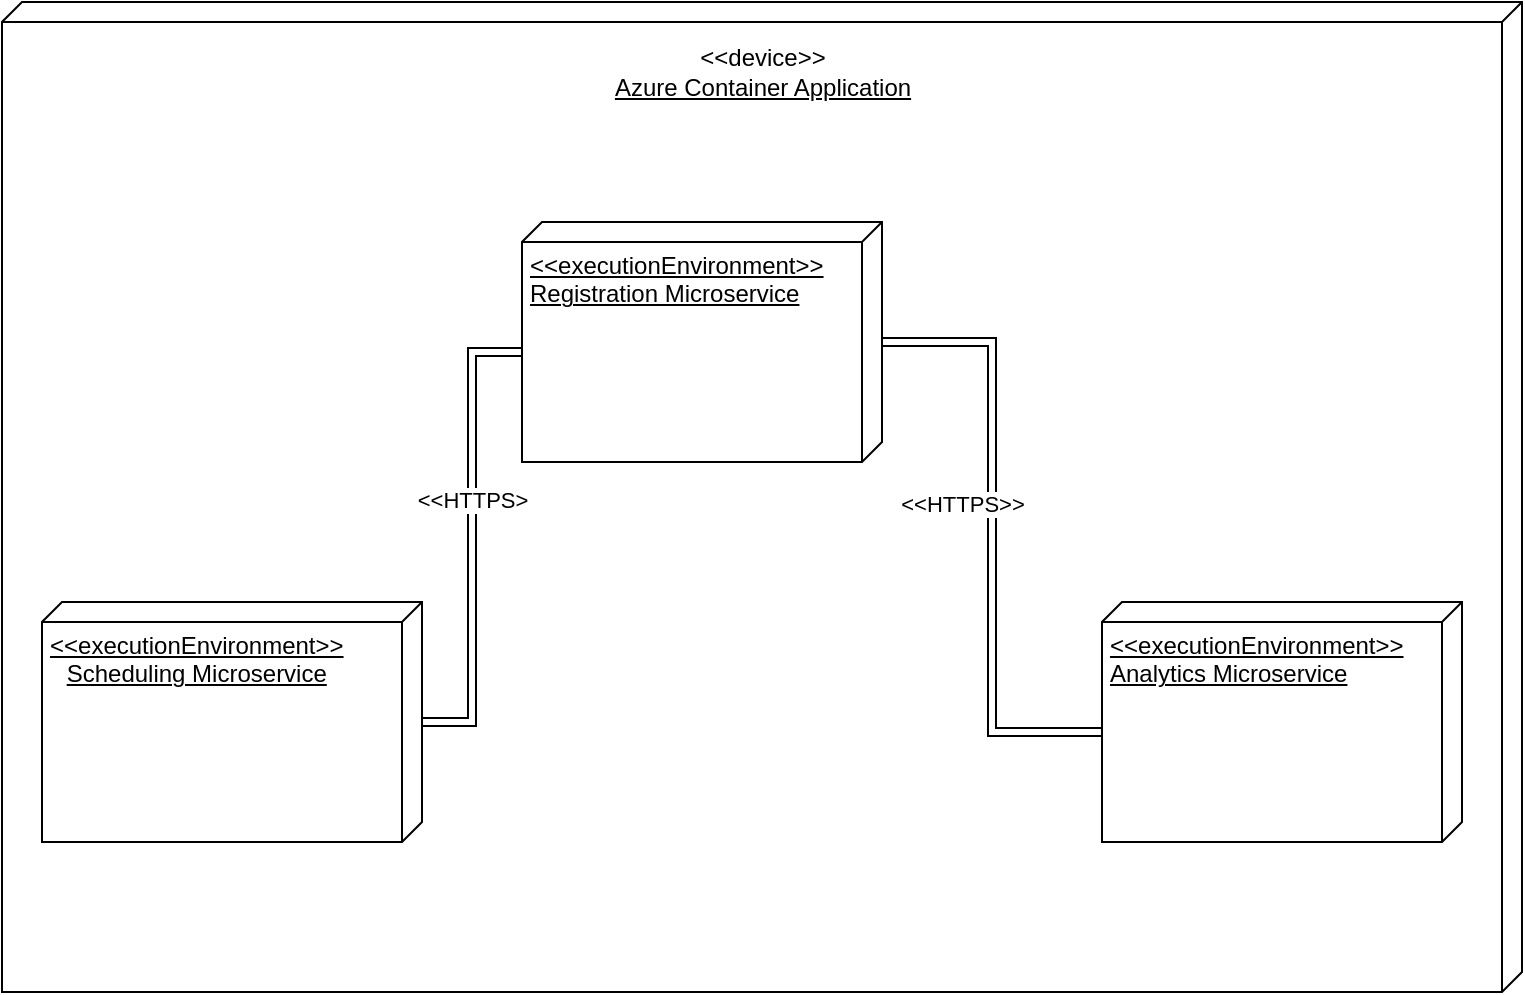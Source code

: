 <mxfile version="22.0.4" type="device">
  <diagram name="Page-1" id="_NqfBwlQ9Yb1ZlnomQ05">
    <mxGraphModel dx="954" dy="647" grid="1" gridSize="10" guides="1" tooltips="1" connect="1" arrows="1" fold="1" page="1" pageScale="1" pageWidth="827" pageHeight="1169" math="0" shadow="0">
      <root>
        <mxCell id="0" />
        <mxCell id="1" parent="0" />
        <mxCell id="_tAlikrw9c_dk1lk49dS-2" value="" style="verticalAlign=top;align=left;spacingTop=8;spacingLeft=2;spacingRight=12;shape=cube;size=10;direction=south;fontStyle=4;html=1;whiteSpace=wrap;" parent="1" vertex="1">
          <mxGeometry x="30" y="20" width="760" height="495" as="geometry" />
        </mxCell>
        <mxCell id="_tAlikrw9c_dk1lk49dS-3" value="&lt;div style=&quot;text-align: center;&quot;&gt;&lt;span style=&quot;background-color: initial;&quot;&gt;&amp;lt;&amp;lt;executionEnvironment&amp;gt;&amp;gt;&lt;/span&gt;&lt;/div&gt;&lt;div style=&quot;text-align: center;&quot;&gt;&lt;span style=&quot;background-color: initial;&quot;&gt;Scheduling Microservice&lt;/span&gt;&lt;/div&gt;" style="verticalAlign=top;align=left;spacingTop=8;spacingLeft=2;spacingRight=12;shape=cube;size=10;direction=south;fontStyle=4;html=1;whiteSpace=wrap;" parent="1" vertex="1">
          <mxGeometry x="50" y="320" width="190" height="120" as="geometry" />
        </mxCell>
        <mxCell id="_tAlikrw9c_dk1lk49dS-4" value="&amp;lt;&amp;lt;executionEnvironment&amp;gt;&amp;gt;&lt;br&gt;Registration Microservice" style="verticalAlign=top;align=left;spacingTop=8;spacingLeft=2;spacingRight=12;shape=cube;size=10;direction=south;fontStyle=4;html=1;whiteSpace=wrap;" parent="1" vertex="1">
          <mxGeometry x="290" y="130" width="180" height="120" as="geometry" />
        </mxCell>
        <mxCell id="_tAlikrw9c_dk1lk49dS-5" value="&amp;lt;&amp;lt;executionEnvironment&amp;gt;&amp;gt;&lt;br&gt;Analytics Microservice" style="verticalAlign=top;align=left;spacingTop=8;spacingLeft=2;spacingRight=12;shape=cube;size=10;direction=south;fontStyle=4;html=1;whiteSpace=wrap;" parent="1" vertex="1">
          <mxGeometry x="580" y="320" width="180" height="120" as="geometry" />
        </mxCell>
        <mxCell id="Avhfhtqk2JE3OwIKp2vW-1" value="&amp;lt;&amp;lt;device&amp;gt;&amp;gt;&lt;br style=&quot;border-color: var(--border-color); text-align: left;&quot;&gt;&lt;span style=&quot;text-align: left; text-decoration-line: underline;&quot;&gt;Azure Container Application&lt;/span&gt;" style="text;html=1;strokeColor=none;fillColor=none;align=center;verticalAlign=middle;whiteSpace=wrap;rounded=0;" parent="1" vertex="1">
          <mxGeometry x="322.5" y="40" width="175" height="30" as="geometry" />
        </mxCell>
        <mxCell id="Avhfhtqk2JE3OwIKp2vW-3" style="edgeStyle=orthogonalEdgeStyle;rounded=0;orthogonalLoop=1;jettySize=auto;html=1;entryX=0;entryY=0;entryDx=65;entryDy=180;entryPerimeter=0;shape=link;" parent="1" source="_tAlikrw9c_dk1lk49dS-3" target="_tAlikrw9c_dk1lk49dS-4" edge="1">
          <mxGeometry relative="1" as="geometry" />
        </mxCell>
        <mxCell id="Avhfhtqk2JE3OwIKp2vW-6" value="&amp;lt;&amp;lt;HTTPS&amp;gt;" style="edgeLabel;html=1;align=center;verticalAlign=middle;resizable=0;points=[];" parent="Avhfhtqk2JE3OwIKp2vW-3" vertex="1" connectable="0">
          <mxGeometry x="-0.305" relative="1" as="geometry">
            <mxPoint y="-55" as="offset" />
          </mxGeometry>
        </mxCell>
        <mxCell id="Avhfhtqk2JE3OwIKp2vW-4" style="edgeStyle=orthogonalEdgeStyle;rounded=0;orthogonalLoop=1;jettySize=auto;html=1;entryX=0;entryY=0;entryDx=65;entryDy=180;entryPerimeter=0;shape=link;" parent="1" source="_tAlikrw9c_dk1lk49dS-4" target="_tAlikrw9c_dk1lk49dS-5" edge="1">
          <mxGeometry relative="1" as="geometry" />
        </mxCell>
        <mxCell id="Avhfhtqk2JE3OwIKp2vW-7" value="&amp;lt;&amp;lt;HTTPS&amp;gt;&amp;gt;" style="edgeLabel;html=1;align=center;verticalAlign=middle;resizable=0;points=[];" parent="Avhfhtqk2JE3OwIKp2vW-4" vertex="1" connectable="0">
          <mxGeometry x="-0.493" y="-2" relative="1" as="geometry">
            <mxPoint x="-13" y="58" as="offset" />
          </mxGeometry>
        </mxCell>
      </root>
    </mxGraphModel>
  </diagram>
</mxfile>
